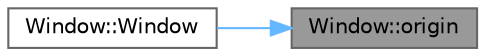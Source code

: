 digraph "Window::origin"
{
 // LATEX_PDF_SIZE
  bgcolor="transparent";
  edge [fontname=Helvetica,fontsize=10,labelfontname=Helvetica,labelfontsize=10];
  node [fontname=Helvetica,fontsize=10,shape=box,height=0.2,width=0.4];
  rankdir="RL";
  Node1 [label="Window::origin",height=0.2,width=0.4,color="gray40", fillcolor="grey60", style="filled", fontcolor="black",tooltip=" "];
  Node1 -> Node2 [dir="back",color="steelblue1",style="solid"];
  Node2 [label="Window::Window",height=0.2,width=0.4,color="grey40", fillcolor="white", style="filled",URL="$class_window.html#a7551b84400b12265c3709ebee0dbde99",tooltip=" "];
}
